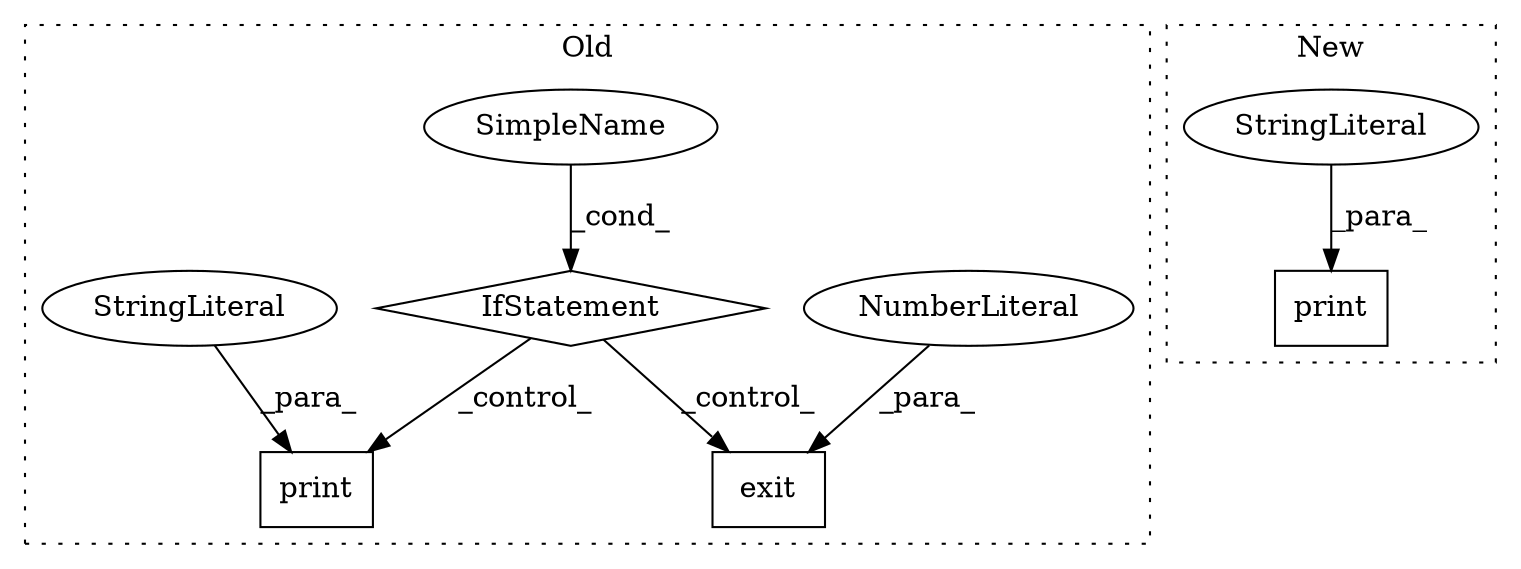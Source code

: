 digraph G {
subgraph cluster0 {
1 [label="exit" a="32" s="3046,3052" l="5,1" shape="box"];
3 [label="NumberLiteral" a="34" s="3051" l="1" shape="ellipse"];
5 [label="IfStatement" a="25" s="2482,2533" l="4,2" shape="diamond"];
6 [label="SimpleName" a="42" s="" l="" shape="ellipse"];
7 [label="print" a="32" s="2785,2843" l="6,1" shape="box"];
8 [label="StringLiteral" a="45" s="2791" l="52" shape="ellipse"];
label = "Old";
style="dotted";
}
subgraph cluster1 {
2 [label="print" a="32" s="3552,3624" l="6,1" shape="box"];
4 [label="StringLiteral" a="45" s="3558" l="66" shape="ellipse"];
label = "New";
style="dotted";
}
3 -> 1 [label="_para_"];
4 -> 2 [label="_para_"];
5 -> 7 [label="_control_"];
5 -> 1 [label="_control_"];
6 -> 5 [label="_cond_"];
8 -> 7 [label="_para_"];
}